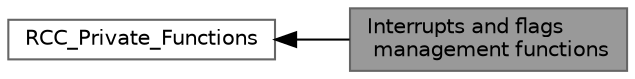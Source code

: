 digraph "Interrupts and flags management functions"
{
 // LATEX_PDF_SIZE
  bgcolor="transparent";
  edge [fontname=Helvetica,fontsize=10,labelfontname=Helvetica,labelfontsize=10];
  node [fontname=Helvetica,fontsize=10,shape=box,height=0.2,width=0.4];
  rankdir=LR;
  Node1 [id="Node000001",label="Interrupts and flags\l management functions",height=0.2,width=0.4,color="gray40", fillcolor="grey60", style="filled", fontcolor="black",tooltip="Interrupts and flags management functions."];
  Node2 [id="Node000002",label="RCC_Private_Functions",height=0.2,width=0.4,color="grey40", fillcolor="white", style="filled",URL="$group___r_c_c___private___functions.html",tooltip=" "];
  Node2->Node1 [shape=plaintext, dir="back", style="solid"];
}
